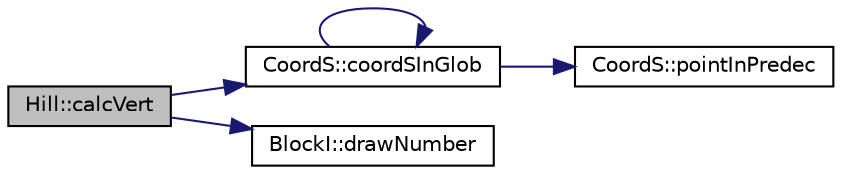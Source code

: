 digraph "Hill::calcVert"
{
 // LATEX_PDF_SIZE
  edge [fontname="Helvetica",fontsize="10",labelfontname="Helvetica",labelfontsize="10"];
  node [fontname="Helvetica",fontsize="10",shape=record];
  rankdir="LR";
  Node1 [label="Hill::calcVert",height=0.2,width=0.4,color="black", fillcolor="grey75", style="filled", fontcolor="black",tooltip="Funkcja przeliczająca wierzchołki obiektu."];
  Node1 -> Node2 [color="midnightblue",fontsize="10",style="solid",fontname="Helvetica"];
  Node2 [label="CoordS::coordSInGlob",height=0.2,width=0.4,color="black", fillcolor="white", style="filled",URL="$class_coord_s.html#a143df38916388dc1e96adf59bcbfc730",tooltip="Metoda zwracająca wektor w globalnym układzie współrzędnych."];
  Node2 -> Node2 [color="midnightblue",fontsize="10",style="solid",fontname="Helvetica"];
  Node2 -> Node3 [color="midnightblue",fontsize="10",style="solid",fontname="Helvetica"];
  Node3 [label="CoordS::pointInPredec",height=0.2,width=0.4,color="black", fillcolor="white", style="filled",URL="$class_coord_s.html#a044e7f44b4b73a9b2b563bc29e7ebb71",tooltip="Metoda zwracająca wektor w poprzednim układzie współrzędnych."];
  Node1 -> Node4 [color="midnightblue",fontsize="10",style="solid",fontname="Helvetica"];
  Node4 [label="BlockI::drawNumber",height=0.2,width=0.4,color="black", fillcolor="white", style="filled",URL="$class_block_i.html#adfb898236dda7ba4d1c12039d9f56f5f",tooltip="Funkcja zwracająca losową liczbę z określonego przedziału."];
}
